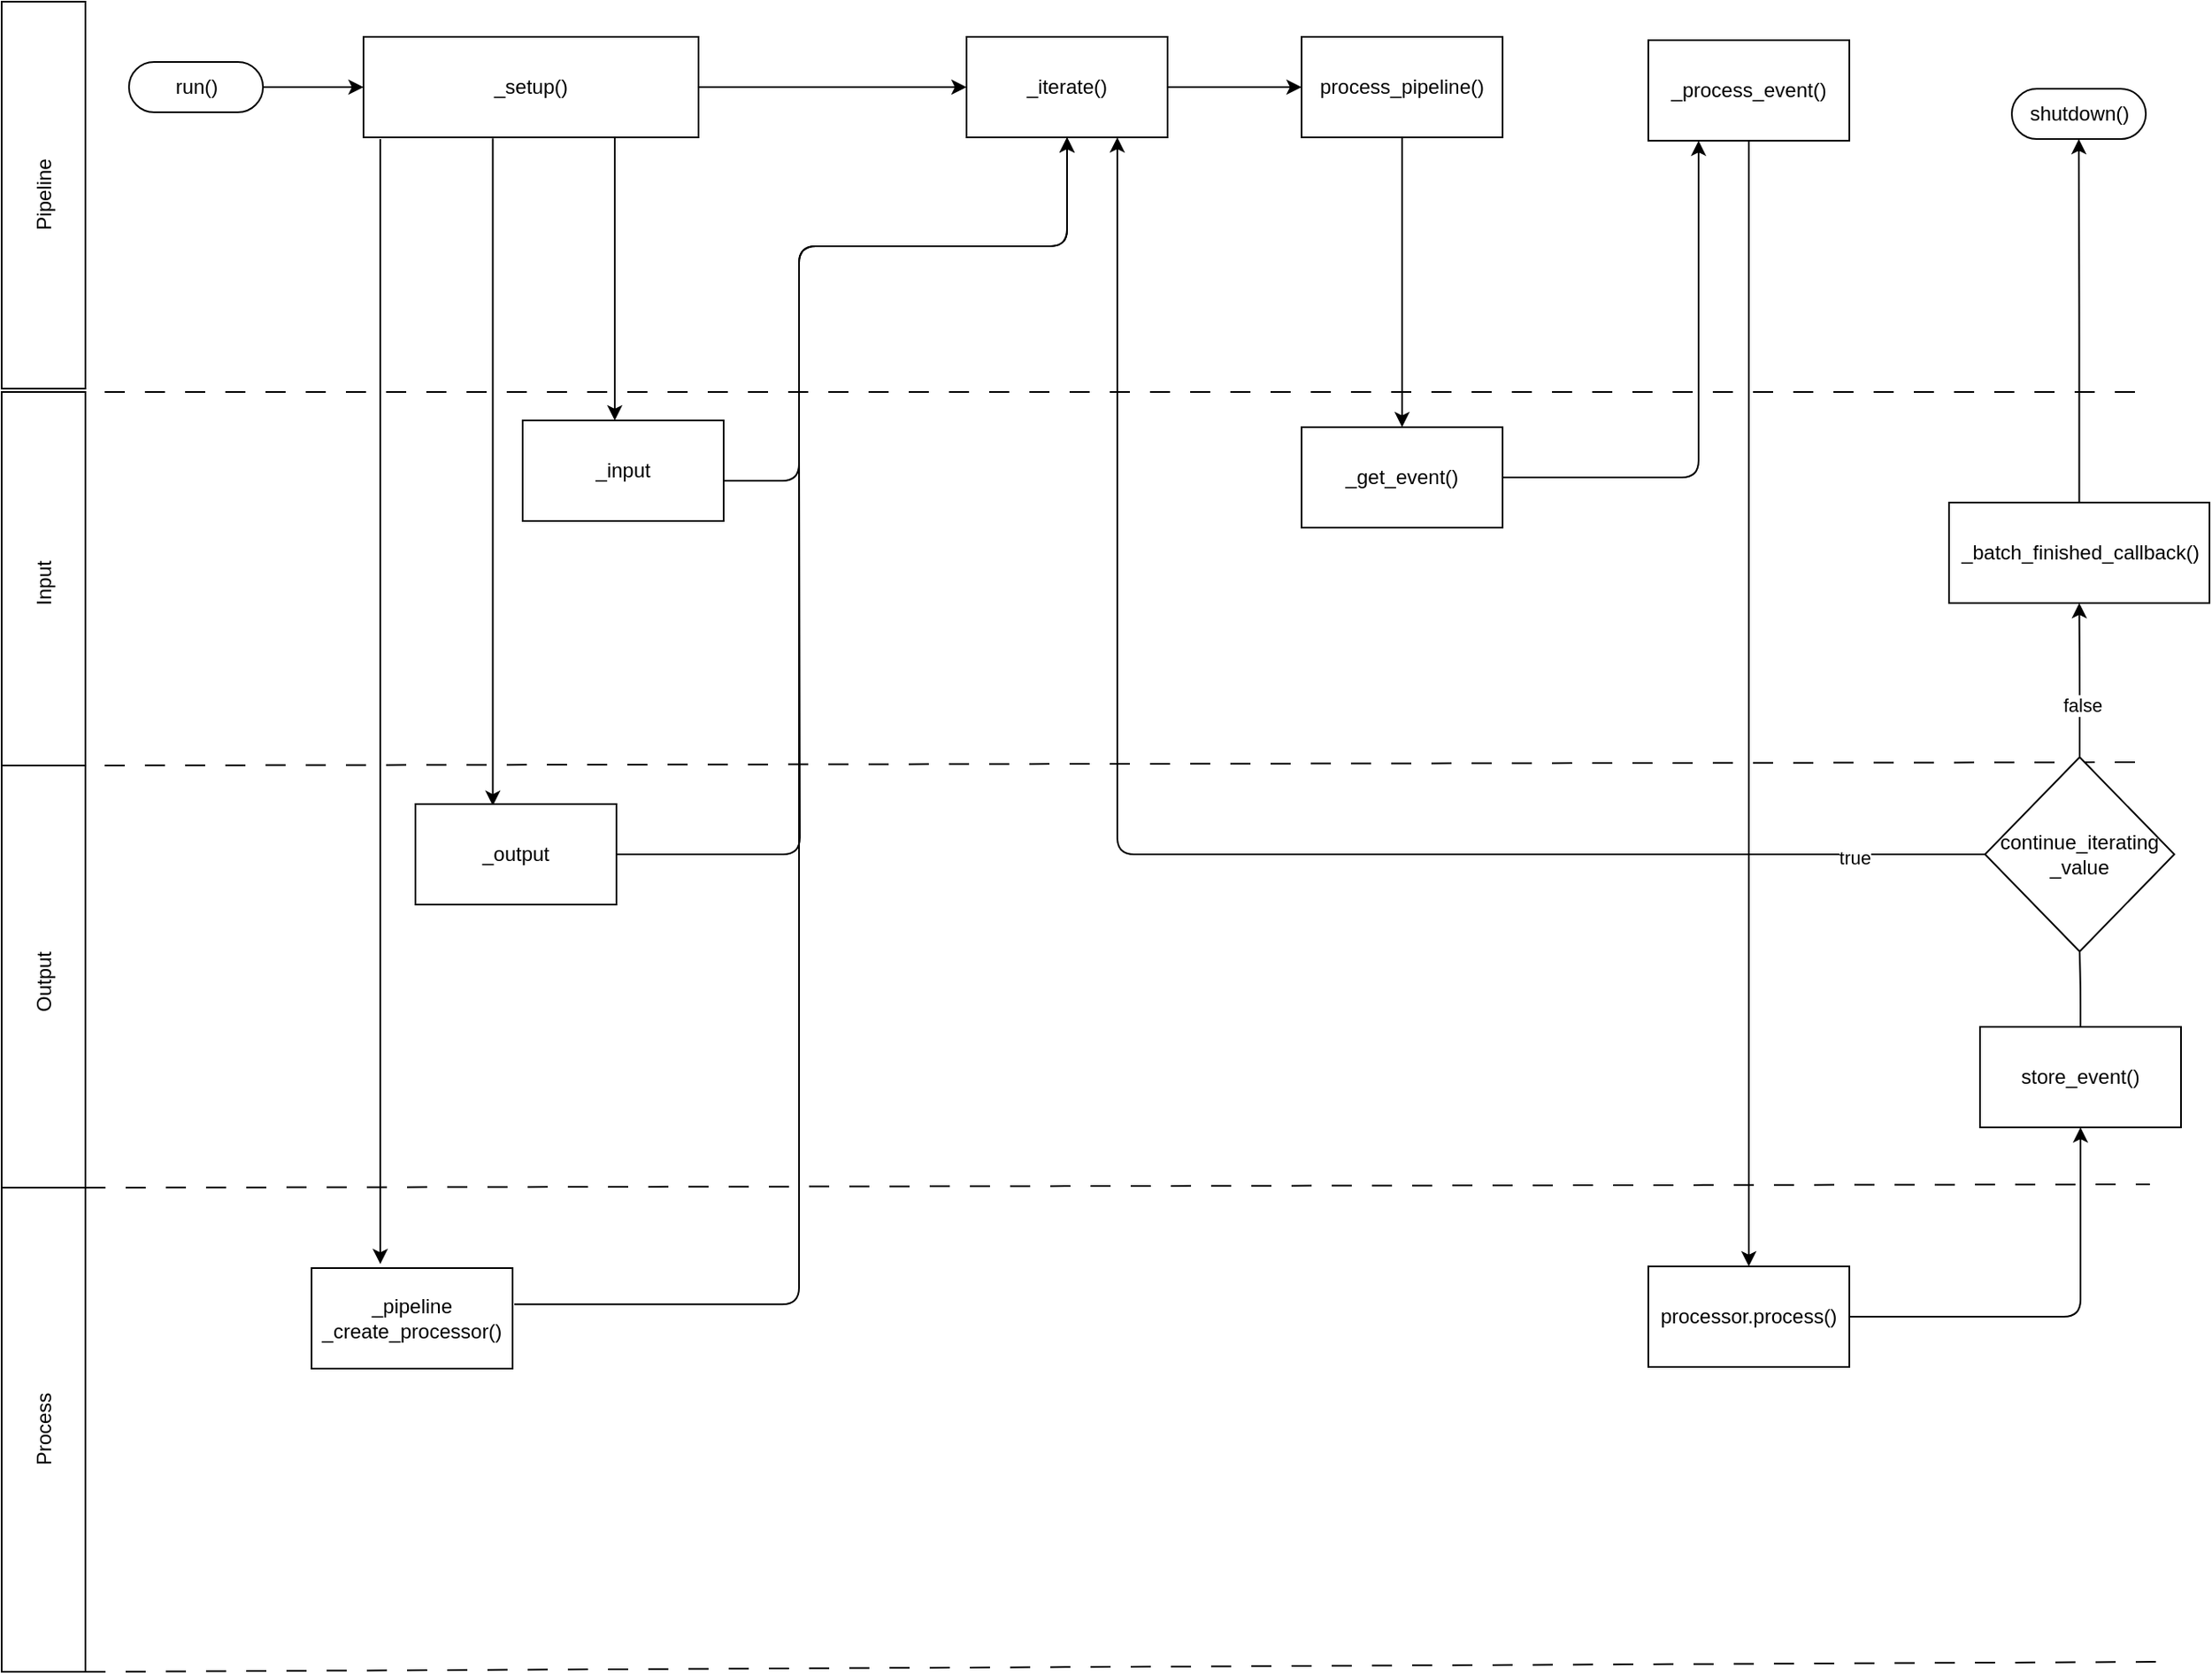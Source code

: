 <mxfile>
    <diagram id="jAWC2LhXekvv6oqCjF-c" name="new_draft">
        <mxGraphModel dx="1280" dy="866" grid="1" gridSize="10" guides="1" tooltips="1" connect="1" arrows="1" fold="1" page="1" pageScale="1" pageWidth="850" pageHeight="1100" math="0" shadow="0">
            <root>
                <mxCell id="0"/>
                <mxCell id="1" parent="0"/>
                <mxCell id="PUErGV669JzjoP0JaTtT-1" value="Pipeline" style="html=1;dashed=0;whitespace=wrap;rotation=-90;" parent="1" vertex="1">
                    <mxGeometry x="-46.5" y="94.5" width="231" height="50" as="geometry"/>
                </mxCell>
                <mxCell id="PUErGV669JzjoP0JaTtT-2" value="Input" style="html=1;dashed=0;whitespace=wrap;rotation=-90;" parent="1" vertex="1">
                    <mxGeometry x="-45.5" y="326.5" width="229" height="50" as="geometry"/>
                </mxCell>
                <mxCell id="PUErGV669JzjoP0JaTtT-3" value="Output" style="html=1;dashed=0;whitespace=wrap;rotation=-90;" parent="1" vertex="1">
                    <mxGeometry x="-60.5" y="564.5" width="259" height="50" as="geometry"/>
                </mxCell>
                <mxCell id="PUErGV669JzjoP0JaTtT-4" value="Process" style="html=1;dashed=0;whitespace=wrap;rotation=-90;" parent="1" vertex="1">
                    <mxGeometry x="-75.5" y="831.5" width="289" height="50" as="geometry"/>
                </mxCell>
                <mxCell id="PUErGV669JzjoP0JaTtT-8" value="" style="edgeStyle=none;html=1;" parent="1" source="PUErGV669JzjoP0JaTtT-6" target="PUErGV669JzjoP0JaTtT-7" edge="1">
                    <mxGeometry relative="1" as="geometry"/>
                </mxCell>
                <mxCell id="PUErGV669JzjoP0JaTtT-6" value="run()" style="html=1;dashed=0;whitespace=wrap;shape=mxgraph.dfd.start" parent="1" vertex="1">
                    <mxGeometry x="120" y="40" width="80" height="30" as="geometry"/>
                </mxCell>
                <mxCell id="PUErGV669JzjoP0JaTtT-10" value="" style="edgeStyle=none;html=1;" parent="1" edge="1">
                    <mxGeometry relative="1" as="geometry">
                        <mxPoint x="410" y="85" as="sourcePoint"/>
                        <mxPoint x="410" y="254" as="targetPoint"/>
                    </mxGeometry>
                </mxCell>
                <mxCell id="PUErGV669JzjoP0JaTtT-12" value="" style="edgeStyle=none;html=1;exitX=0.386;exitY=1.01;exitDx=0;exitDy=0;exitPerimeter=0;entryX=0.385;entryY=0.017;entryDx=0;entryDy=0;entryPerimeter=0;" parent="1" source="PUErGV669JzjoP0JaTtT-7" target="PUErGV669JzjoP0JaTtT-11" edge="1">
                    <mxGeometry relative="1" as="geometry">
                        <mxPoint x="345" y="490" as="targetPoint"/>
                    </mxGeometry>
                </mxCell>
                <mxCell id="PUErGV669JzjoP0JaTtT-14" value="" style="edgeStyle=none;html=1;entryX=0.428;entryY=-0.057;entryDx=0;entryDy=0;entryPerimeter=0;" parent="1" edge="1">
                    <mxGeometry relative="1" as="geometry">
                        <mxPoint x="269.997" y="86" as="sourcePoint"/>
                        <mxPoint x="270.0" y="757.58" as="targetPoint"/>
                    </mxGeometry>
                </mxCell>
                <mxCell id="PUErGV669JzjoP0JaTtT-16" value="" style="edgeStyle=none;html=1;" parent="1" source="PUErGV669JzjoP0JaTtT-7" target="PUErGV669JzjoP0JaTtT-15" edge="1">
                    <mxGeometry relative="1" as="geometry"/>
                </mxCell>
                <mxCell id="PUErGV669JzjoP0JaTtT-7" value="_setup()" style="whiteSpace=wrap;html=1;dashed=0;" parent="1" vertex="1">
                    <mxGeometry x="260" y="25" width="200" height="60" as="geometry"/>
                </mxCell>
                <mxCell id="PUErGV669JzjoP0JaTtT-18" value="" style="edgeStyle=orthogonalEdgeStyle;html=1;entryX=0.5;entryY=1;entryDx=0;entryDy=0;" parent="1" source="PUErGV669JzjoP0JaTtT-9" target="PUErGV669JzjoP0JaTtT-15" edge="1">
                    <mxGeometry relative="1" as="geometry">
                        <mxPoint x="460" y="284" as="targetPoint"/>
                        <Array as="points">
                            <mxPoint x="520" y="290"/>
                            <mxPoint x="520" y="150"/>
                            <mxPoint x="680" y="150"/>
                        </Array>
                    </mxGeometry>
                </mxCell>
                <mxCell id="PUErGV669JzjoP0JaTtT-9" value="_input" style="whiteSpace=wrap;html=1;dashed=0;" parent="1" vertex="1">
                    <mxGeometry x="355" y="254" width="120" height="60" as="geometry"/>
                </mxCell>
                <mxCell id="PUErGV669JzjoP0JaTtT-11" value="_output" style="whiteSpace=wrap;html=1;dashed=0;" parent="1" vertex="1">
                    <mxGeometry x="291" y="483" width="120" height="60" as="geometry"/>
                </mxCell>
                <mxCell id="PUErGV669JzjoP0JaTtT-13" value="_pipeline&lt;br&gt;_create_processor()" style="whiteSpace=wrap;html=1;dashed=0;" parent="1" vertex="1">
                    <mxGeometry x="229" y="760" width="120" height="60" as="geometry"/>
                </mxCell>
                <mxCell id="1FPzQdOC1NQE9BNiDaKf-2" value="" style="edgeStyle=none;html=1;" parent="1" source="PUErGV669JzjoP0JaTtT-15" target="1FPzQdOC1NQE9BNiDaKf-1" edge="1">
                    <mxGeometry relative="1" as="geometry"/>
                </mxCell>
                <mxCell id="PUErGV669JzjoP0JaTtT-15" value="_iterate()" style="whiteSpace=wrap;html=1;dashed=0;" parent="1" vertex="1">
                    <mxGeometry x="620" y="25" width="120" height="60" as="geometry"/>
                </mxCell>
                <mxCell id="PUErGV669JzjoP0JaTtT-19" value="" style="html=1;exitX=1;exitY=0.5;exitDx=0;exitDy=0;edgeStyle=orthogonalEdgeStyle;endArrow=none;endFill=0;" parent="1" source="PUErGV669JzjoP0JaTtT-11" edge="1">
                    <mxGeometry relative="1" as="geometry">
                        <mxPoint x="390" y="295" as="sourcePoint"/>
                        <mxPoint x="520" y="270" as="targetPoint"/>
                    </mxGeometry>
                </mxCell>
                <mxCell id="PUErGV669JzjoP0JaTtT-20" value="" style="edgeStyle=orthogonalEdgeStyle;html=1;entryX=0.5;entryY=1;entryDx=0;entryDy=0;" parent="1" target="PUErGV669JzjoP0JaTtT-15" edge="1">
                    <mxGeometry relative="1" as="geometry">
                        <mxPoint x="350" y="781.6" as="sourcePoint"/>
                        <mxPoint x="670" y="150" as="targetPoint"/>
                        <Array as="points">
                            <mxPoint x="520" y="782"/>
                            <mxPoint x="520" y="150"/>
                            <mxPoint x="680" y="150"/>
                        </Array>
                    </mxGeometry>
                </mxCell>
                <mxCell id="1FPzQdOC1NQE9BNiDaKf-4" value="" style="edgeStyle=none;html=1;" parent="1" source="1FPzQdOC1NQE9BNiDaKf-1" target="1FPzQdOC1NQE9BNiDaKf-3" edge="1">
                    <mxGeometry relative="1" as="geometry"/>
                </mxCell>
                <mxCell id="1FPzQdOC1NQE9BNiDaKf-1" value="process_pipeline()" style="whiteSpace=wrap;html=1;dashed=0;" parent="1" vertex="1">
                    <mxGeometry x="820" y="25" width="120" height="60" as="geometry"/>
                </mxCell>
                <mxCell id="1FPzQdOC1NQE9BNiDaKf-6" value="" style="edgeStyle=orthogonalEdgeStyle;html=1;entryX=0.25;entryY=1;entryDx=0;entryDy=0;" parent="1" source="1FPzQdOC1NQE9BNiDaKf-3" target="1FPzQdOC1NQE9BNiDaKf-5" edge="1">
                    <mxGeometry relative="1" as="geometry"/>
                </mxCell>
                <mxCell id="1FPzQdOC1NQE9BNiDaKf-3" value="_get_event()" style="whiteSpace=wrap;html=1;dashed=0;" parent="1" vertex="1">
                    <mxGeometry x="820" y="258" width="120" height="60" as="geometry"/>
                </mxCell>
                <mxCell id="1FPzQdOC1NQE9BNiDaKf-8" value="" style="edgeStyle=orthogonalEdgeStyle;html=1;" parent="1" source="1FPzQdOC1NQE9BNiDaKf-5" target="1FPzQdOC1NQE9BNiDaKf-7" edge="1">
                    <mxGeometry relative="1" as="geometry"/>
                </mxCell>
                <mxCell id="1FPzQdOC1NQE9BNiDaKf-5" value="_process_event()" style="whiteSpace=wrap;html=1;dashed=0;" parent="1" vertex="1">
                    <mxGeometry x="1027" y="27" width="120" height="60" as="geometry"/>
                </mxCell>
                <mxCell id="1FPzQdOC1NQE9BNiDaKf-10" value="" style="edgeStyle=orthogonalEdgeStyle;html=1;" parent="1" source="1FPzQdOC1NQE9BNiDaKf-7" target="1FPzQdOC1NQE9BNiDaKf-9" edge="1">
                    <mxGeometry relative="1" as="geometry"/>
                </mxCell>
                <mxCell id="1FPzQdOC1NQE9BNiDaKf-7" value="processor.process()" style="whiteSpace=wrap;html=1;dashed=0;" parent="1" vertex="1">
                    <mxGeometry x="1027" y="759" width="120" height="60" as="geometry"/>
                </mxCell>
                <mxCell id="3" value="" style="edgeStyle=orthogonalEdgeStyle;html=1;endArrow=none;endFill=0;" parent="1" source="1FPzQdOC1NQE9BNiDaKf-9" target="2" edge="1">
                    <mxGeometry relative="1" as="geometry"/>
                </mxCell>
                <mxCell id="1FPzQdOC1NQE9BNiDaKf-9" value="store_event()" style="whiteSpace=wrap;html=1;dashed=0;" parent="1" vertex="1">
                    <mxGeometry x="1225" y="616" width="120" height="60" as="geometry"/>
                </mxCell>
                <mxCell id="1FPzQdOC1NQE9BNiDaKf-14" value="shutdown()" style="html=1;dashed=0;whitespace=wrap;shape=mxgraph.dfd.start" parent="1" vertex="1">
                    <mxGeometry x="1244" y="56" width="80" height="30" as="geometry"/>
                </mxCell>
                <mxCell id="vDjJmBMkllDG6C3W3-jk-1" value="" style="endArrow=none;html=1;rounded=0;exitX=1;exitY=1;exitDx=0;exitDy=0;dashed=1;dashPattern=12 12;" parent="1" source="PUErGV669JzjoP0JaTtT-4" edge="1">
                    <mxGeometry relative="1" as="geometry">
                        <mxPoint x="110" y="710" as="sourcePoint"/>
                        <mxPoint x="1326.4" y="710" as="targetPoint"/>
                    </mxGeometry>
                </mxCell>
                <mxCell id="vDjJmBMkllDG6C3W3-jk-2" value="" style="endArrow=none;html=1;rounded=0;exitX=1;exitY=0.75;exitDx=0;exitDy=0;dashed=1;dashPattern=12 12;" parent="1" source="PUErGV669JzjoP0JaTtT-3" edge="1">
                    <mxGeometry relative="1" as="geometry">
                        <mxPoint x="95" y="460" as="sourcePoint"/>
                        <mxPoint x="1327.4" y="458" as="targetPoint"/>
                    </mxGeometry>
                </mxCell>
                <mxCell id="vDjJmBMkllDG6C3W3-jk-3" value="" style="endArrow=none;html=1;rounded=0;exitX=1;exitY=0.75;exitDx=0;exitDy=0;dashed=1;dashPattern=12 12;" parent="1" source="PUErGV669JzjoP0JaTtT-2" edge="1">
                    <mxGeometry relative="1" as="geometry">
                        <mxPoint x="97" y="235" as="sourcePoint"/>
                        <mxPoint x="1329" y="237" as="targetPoint"/>
                    </mxGeometry>
                </mxCell>
                <mxCell id="vDjJmBMkllDG6C3W3-jk-4" value="" style="endArrow=none;html=1;rounded=0;exitX=0;exitY=1;exitDx=0;exitDy=0;dashed=1;dashPattern=12 12;" parent="1" source="PUErGV669JzjoP0JaTtT-4" edge="1">
                    <mxGeometry relative="1" as="geometry">
                        <mxPoint x="106" y="997" as="sourcePoint"/>
                        <mxPoint x="1338.4" y="995" as="targetPoint"/>
                    </mxGeometry>
                </mxCell>
                <mxCell id="5" value="" style="edgeStyle=orthogonalEdgeStyle;html=1;endArrow=classic;endFill=1;entryX=0.75;entryY=1;entryDx=0;entryDy=0;" parent="1" source="2" target="PUErGV669JzjoP0JaTtT-15" edge="1">
                    <mxGeometry relative="1" as="geometry">
                        <mxPoint x="677.6" y="90" as="targetPoint"/>
                    </mxGeometry>
                </mxCell>
                <mxCell id="6" value="true" style="edgeLabel;html=1;align=center;verticalAlign=middle;resizable=0;points=[];" parent="5" vertex="1" connectable="0">
                    <mxGeometry x="-0.835" y="2" relative="1" as="geometry">
                        <mxPoint as="offset"/>
                    </mxGeometry>
                </mxCell>
                <mxCell id="8" value="" style="edgeStyle=orthogonalEdgeStyle;html=1;endArrow=classic;endFill=1;" parent="1" source="2" target="7" edge="1">
                    <mxGeometry relative="1" as="geometry"/>
                </mxCell>
                <mxCell id="10" value="false" style="edgeLabel;html=1;align=center;verticalAlign=middle;resizable=0;points=[];" parent="8" vertex="1" connectable="0">
                    <mxGeometry x="-0.324" y="-1" relative="1" as="geometry">
                        <mxPoint as="offset"/>
                    </mxGeometry>
                </mxCell>
                <mxCell id="2" value="continue_iterating&lt;br&gt;_value" style="rhombus;whiteSpace=wrap;html=1;dashed=0;" parent="1" vertex="1">
                    <mxGeometry x="1228" y="455" width="113" height="116" as="geometry"/>
                </mxCell>
                <mxCell id="9" value="" style="edgeStyle=orthogonalEdgeStyle;html=1;endArrow=classic;endFill=1;" parent="1" source="7" target="1FPzQdOC1NQE9BNiDaKf-14" edge="1">
                    <mxGeometry relative="1" as="geometry"/>
                </mxCell>
                <mxCell id="7" value="_batch_finished_callback()" style="whiteSpace=wrap;html=1;dashed=0;" parent="1" vertex="1">
                    <mxGeometry x="1206.5" y="303" width="155.5" height="60" as="geometry"/>
                </mxCell>
            </root>
        </mxGraphModel>
    </diagram>
</mxfile>